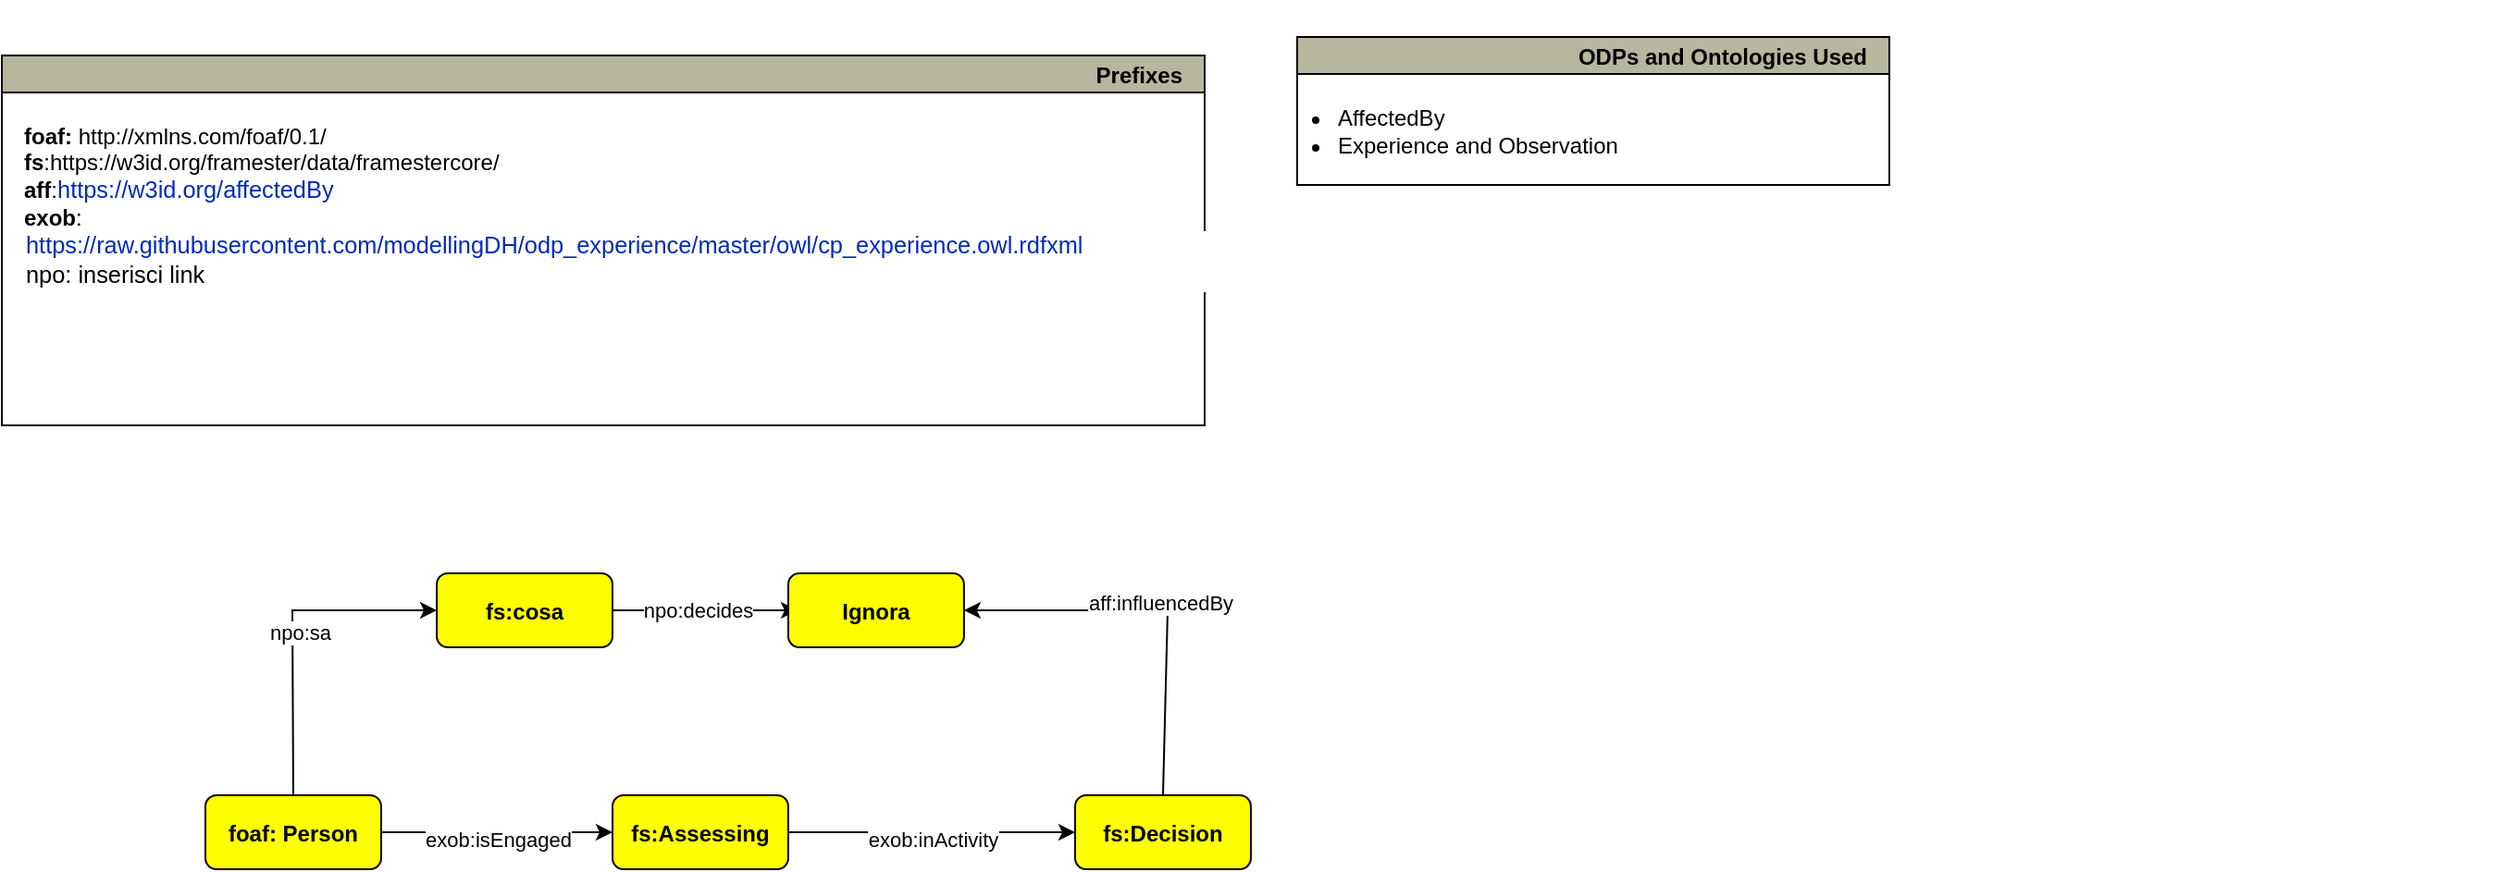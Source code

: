 <mxfile version="23.1.5" type="device">
  <diagram id="C5RBs43oDa-KdzZeNtuy" name="Page-1">
    <mxGraphModel dx="1635" dy="-761" grid="1" gridSize="10" guides="1" tooltips="1" connect="1" arrows="1" fold="1" page="1" pageScale="1" pageWidth="827" pageHeight="1169" math="0" shadow="0">
      <root>
        <mxCell id="WIyWlLk6GJQsqaUBKTNV-0" />
        <mxCell id="WIyWlLk6GJQsqaUBKTNV-1" parent="WIyWlLk6GJQsqaUBKTNV-0" />
        <mxCell id="-cUNPzPzi4Lz4peYK71w-0" value="Prefixes" style="graphMlID=n0;shape=swimlane;startSize=20;fillColor=#b7b69e;strokeColor=#000000;strokeWidth=1.0;align=right;spacingRight=10;fontStyle=1" parent="WIyWlLk6GJQsqaUBKTNV-1" vertex="1">
          <mxGeometry x="-50" y="1260" width="650" height="200" as="geometry">
            <mxRectangle x="-550" y="110" width="100" height="30" as="alternateBounds" />
          </mxGeometry>
        </mxCell>
        <UserObject label="&lt;b style=&quot;border-color: var(--border-color);&quot;&gt;foaf:&amp;nbsp;&lt;/b&gt;&lt;span style=&quot;border-color: var(--border-color); background-color: initial;&quot;&gt;http://xmlns.com/foaf/0.1/&lt;br&gt;&lt;b style=&quot;border-color: var(--border-color);&quot;&gt;fs&lt;/b&gt;:https://w3id.org/framester/data/framestercore/&lt;br&gt;&lt;b&gt;aff&lt;/b&gt;:&lt;a href=&quot;http://ontologydesignpatterns.org/wiki/index.php?title=Special:ClickHandler&amp;amp;link=https://w3id.org/affectedBy&amp;amp;message=OWL%20building%20block&amp;amp;from_page_id=4464&amp;amp;update=&quot; style=&quot;text-decoration-line: none; color: rgb(0, 43, 184); background: none rgb(255, 255, 255); font-family: sans-serif; font-size: 12.7px;&quot;&gt;https://w3id.org/affectedBy&lt;/a&gt;&lt;br&gt;&lt;b&gt;exob&lt;/b&gt;:&lt;br&gt;&lt;table class=&quot;contentOPTemplate&quot; style=&quot;font-size: 12.7px; background-color: white; width: 1336.71px; margin: auto; border-collapse: collapse; font-family: sans-serif;&quot;&gt;&lt;tbody&gt;&lt;tr&gt;&lt;td style=&quot;vertical-align: top; width: 1067.36px;&quot;&gt;&lt;a href=&quot;http://ontologydesignpatterns.org/wiki/index.php?title=Special:ClickHandler&amp;amp;link=https://raw.githubusercontent.com/modellingDH/odp_experience/master/owl/cp_experience.owl.rdfxml&amp;amp;message=OWL%20building%20block&amp;amp;from_page_id=4646&amp;amp;update=&quot; style=&quot;text-decoration-line: none; color: rgb(0, 43, 184); background: none;&quot;&gt;https://raw.githubusercontent.com/modellingDH/odp_experience/master/owl/cp_experience.owl.rdfxml&lt;/a&gt;&lt;br&gt;npo: inserisci link&lt;/td&gt;&lt;/tr&gt;&lt;/tbody&gt;&lt;/table&gt;&amp;nbsp;&lt;br&gt;&lt;/span&gt;" link="http://www.w3.org/2000/01/rdf-schema#" id="-cUNPzPzi4Lz4peYK71w-1">
          <mxCell style="text;whiteSpace=wrap;html=1;" parent="-cUNPzPzi4Lz4peYK71w-0" vertex="1">
            <mxGeometry x="10" y="30" width="640" height="170" as="geometry" />
          </mxCell>
        </UserObject>
        <mxCell id="-cUNPzPzi4Lz4peYK71w-2" value="ODPs and Ontologies Used" style="graphMlID=n0;shape=swimlane;startSize=20;fillColor=#b7b69e;strokeColor=#000000;strokeWidth=1.0;align=right;spacingRight=10;fontStyle=1" parent="WIyWlLk6GJQsqaUBKTNV-1" vertex="1">
          <mxGeometry x="650" y="1250" width="320" height="80" as="geometry" />
        </mxCell>
        <mxCell id="-cUNPzPzi4Lz4peYK71w-3" value="&lt;ul&gt;&lt;li style=&quot;border-color: var(--border-color);&quot;&gt;&lt;span style=&quot;background-color: initial;&quot;&gt;AffectedBy&lt;/span&gt;&lt;br&gt;&lt;/li&gt;&lt;li style=&quot;border-color: var(--border-color);&quot;&gt;Experience and Observation&lt;/li&gt;&lt;/ul&gt;" style="text;html=1;strokeColor=none;fillColor=none;align=left;verticalAlign=middle;whiteSpace=wrap;rounded=0;" parent="-cUNPzPzi4Lz4peYK71w-2" vertex="1">
          <mxGeometry x="-20" y="-20" width="270" height="142" as="geometry" />
        </mxCell>
        <mxCell id="-cUNPzPzi4Lz4peYK71w-4" value="foaf: Person" style="graphMlID=n4;shape=rect;rounded=1;arcsize=30;fillColor=#ffff00;strokeColor=#000000;strokeWidth=1.0;fontStyle=1" parent="WIyWlLk6GJQsqaUBKTNV-1" vertex="1">
          <mxGeometry x="60" y="1660" width="94.97" height="40" as="geometry" />
        </mxCell>
        <mxCell id="-cUNPzPzi4Lz4peYK71w-5" value="" style="endArrow=classic;html=1;rounded=0;exitX=1;exitY=0.5;exitDx=0;exitDy=0;entryX=0;entryY=0.5;entryDx=0;entryDy=0;" parent="WIyWlLk6GJQsqaUBKTNV-1" source="-cUNPzPzi4Lz4peYK71w-4" target="-cUNPzPzi4Lz4peYK71w-7" edge="1">
          <mxGeometry width="50" height="50" relative="1" as="geometry">
            <mxPoint x="430" y="1550" as="sourcePoint" />
            <mxPoint x="360" y="1540" as="targetPoint" />
          </mxGeometry>
        </mxCell>
        <mxCell id="-cUNPzPzi4Lz4peYK71w-6" value="exob:isEngaged" style="edgeLabel;html=1;align=center;verticalAlign=middle;resizable=0;points=[];" parent="-cUNPzPzi4Lz4peYK71w-5" connectable="0" vertex="1">
          <mxGeometry x="0.005" y="-4" relative="1" as="geometry">
            <mxPoint as="offset" />
          </mxGeometry>
        </mxCell>
        <mxCell id="-cUNPzPzi4Lz4peYK71w-7" value="fs:Assessing" style="graphMlID=n4;shape=rect;rounded=1;arcsize=30;fillColor=#ffff00;strokeColor=#000000;strokeWidth=1.0;fontStyle=1" parent="WIyWlLk6GJQsqaUBKTNV-1" vertex="1">
          <mxGeometry x="280" y="1660" width="94.97" height="40" as="geometry" />
        </mxCell>
        <mxCell id="-cUNPzPzi4Lz4peYK71w-8" value="" style="endArrow=classic;html=1;rounded=0;exitX=1;exitY=0.5;exitDx=0;exitDy=0;entryX=0;entryY=0.5;entryDx=0;entryDy=0;" parent="WIyWlLk6GJQsqaUBKTNV-1" source="-cUNPzPzi4Lz4peYK71w-7" target="-cUNPzPzi4Lz4peYK71w-10" edge="1">
          <mxGeometry width="50" height="50" relative="1" as="geometry">
            <mxPoint x="165" y="1550" as="sourcePoint" />
            <mxPoint x="530" y="1540" as="targetPoint" />
          </mxGeometry>
        </mxCell>
        <mxCell id="-cUNPzPzi4Lz4peYK71w-9" value="exob:inActivity" style="edgeLabel;html=1;align=center;verticalAlign=middle;resizable=0;points=[];" parent="-cUNPzPzi4Lz4peYK71w-8" connectable="0" vertex="1">
          <mxGeometry x="0.005" y="-4" relative="1" as="geometry">
            <mxPoint as="offset" />
          </mxGeometry>
        </mxCell>
        <mxCell id="-cUNPzPzi4Lz4peYK71w-10" value="fs:Decision" style="graphMlID=n4;shape=rect;rounded=1;arcsize=30;fillColor=#ffff00;strokeColor=#000000;strokeWidth=1.0;fontStyle=1" parent="WIyWlLk6GJQsqaUBKTNV-1" vertex="1">
          <mxGeometry x="530" y="1660" width="94.97" height="40" as="geometry" />
        </mxCell>
        <mxCell id="-cUNPzPzi4Lz4peYK71w-11" value="" style="endArrow=classic;html=1;rounded=0;exitX=0.5;exitY=0;exitDx=0;exitDy=0;entryX=0;entryY=0.5;entryDx=0;entryDy=0;" parent="WIyWlLk6GJQsqaUBKTNV-1" source="-cUNPzPzi4Lz4peYK71w-4" target="-cUNPzPzi4Lz4peYK71w-13" edge="1">
          <mxGeometry width="50" height="50" relative="1" as="geometry">
            <mxPoint x="210" y="1480" as="sourcePoint" />
            <mxPoint x="220" y="1560" as="targetPoint" />
            <Array as="points">
              <mxPoint x="107" y="1560" />
            </Array>
          </mxGeometry>
        </mxCell>
        <mxCell id="-cUNPzPzi4Lz4peYK71w-12" value="npo:sa" style="edgeLabel;html=1;align=center;verticalAlign=middle;resizable=0;points=[];" parent="-cUNPzPzi4Lz4peYK71w-11" connectable="0" vertex="1">
          <mxGeometry x="-0.01" y="-4" relative="1" as="geometry">
            <mxPoint as="offset" />
          </mxGeometry>
        </mxCell>
        <mxCell id="-cUNPzPzi4Lz4peYK71w-13" value="fs:cosa" style="graphMlID=n4;shape=rect;rounded=1;arcsize=30;fillColor=#ffff00;strokeColor=#000000;strokeWidth=1.0;fontStyle=1" parent="WIyWlLk6GJQsqaUBKTNV-1" vertex="1">
          <mxGeometry x="185.03" y="1540" width="94.97" height="40" as="geometry" />
        </mxCell>
        <mxCell id="-cUNPzPzi4Lz4peYK71w-14" value="" style="endArrow=classic;html=1;rounded=0;exitX=0.5;exitY=0;exitDx=0;exitDy=0;entryX=1;entryY=0.5;entryDx=0;entryDy=0;" parent="WIyWlLk6GJQsqaUBKTNV-1" source="-cUNPzPzi4Lz4peYK71w-10" target="-cUNPzPzi4Lz4peYK71w-18" edge="1">
          <mxGeometry width="50" height="50" relative="1" as="geometry">
            <mxPoint x="117" y="1670" as="sourcePoint" />
            <mxPoint x="580" y="1550" as="targetPoint" />
            <Array as="points">
              <mxPoint x="580" y="1560" />
            </Array>
          </mxGeometry>
        </mxCell>
        <mxCell id="-cUNPzPzi4Lz4peYK71w-15" value="aff:influencedBy" style="edgeLabel;html=1;align=center;verticalAlign=middle;resizable=0;points=[];" parent="-cUNPzPzi4Lz4peYK71w-14" connectable="0" vertex="1">
          <mxGeometry x="-0.01" y="-4" relative="1" as="geometry">
            <mxPoint as="offset" />
          </mxGeometry>
        </mxCell>
        <mxCell id="-cUNPzPzi4Lz4peYK71w-16" value="" style="endArrow=classic;html=1;rounded=0;exitX=1;exitY=0.5;exitDx=0;exitDy=0;" parent="WIyWlLk6GJQsqaUBKTNV-1" source="-cUNPzPzi4Lz4peYK71w-13" edge="1">
          <mxGeometry width="50" height="50" relative="1" as="geometry">
            <mxPoint x="117" y="1670" as="sourcePoint" />
            <mxPoint x="380" y="1560" as="targetPoint" />
            <Array as="points">
              <mxPoint x="370" y="1560" />
            </Array>
          </mxGeometry>
        </mxCell>
        <mxCell id="tTD6hVF4UAQl6_FUaOej-0" value="npo:decides" style="edgeLabel;html=1;align=center;verticalAlign=middle;resizable=0;points=[];" vertex="1" connectable="0" parent="-cUNPzPzi4Lz4peYK71w-16">
          <mxGeometry x="-0.092" relative="1" as="geometry">
            <mxPoint as="offset" />
          </mxGeometry>
        </mxCell>
        <mxCell id="-cUNPzPzi4Lz4peYK71w-18" value="Ignora" style="graphMlID=n4;shape=rect;rounded=1;arcsize=30;fillColor=#ffff00;strokeColor=#000000;strokeWidth=1.0;fontStyle=1" parent="WIyWlLk6GJQsqaUBKTNV-1" vertex="1">
          <mxGeometry x="374.97" y="1540" width="94.97" height="40" as="geometry" />
        </mxCell>
      </root>
    </mxGraphModel>
  </diagram>
</mxfile>
